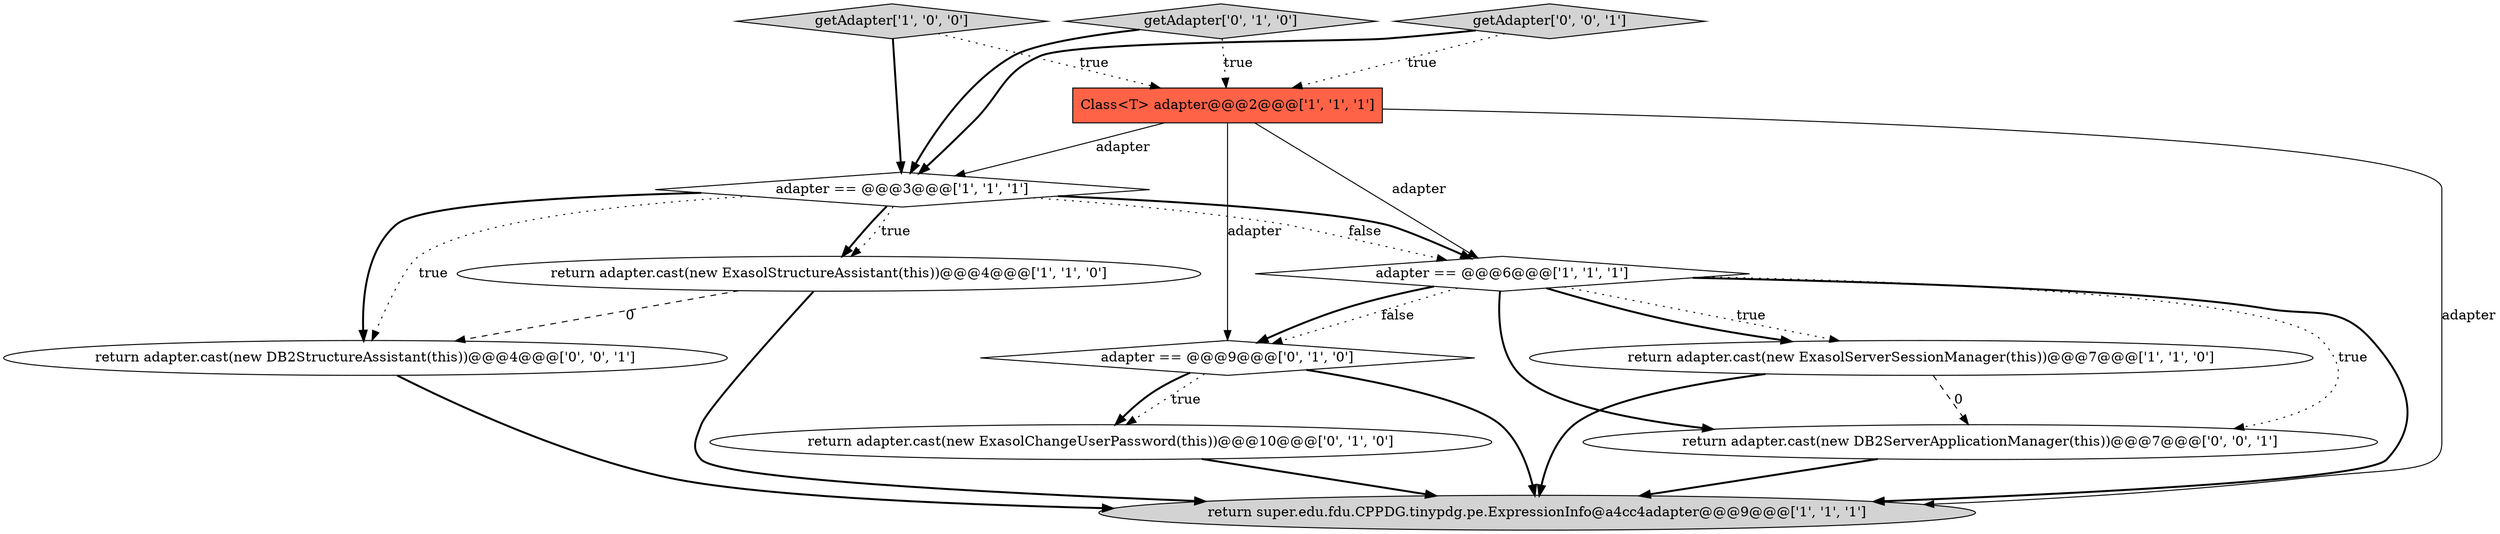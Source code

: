 digraph {
3 [style = filled, label = "Class<T> adapter@@@2@@@['1', '1', '1']", fillcolor = tomato, shape = box image = "AAA0AAABBB1BBB"];
1 [style = filled, label = "return adapter.cast(new ExasolServerSessionManager(this))@@@7@@@['1', '1', '0']", fillcolor = white, shape = ellipse image = "AAA0AAABBB1BBB"];
12 [style = filled, label = "return adapter.cast(new DB2ServerApplicationManager(this))@@@7@@@['0', '0', '1']", fillcolor = white, shape = ellipse image = "AAA0AAABBB3BBB"];
4 [style = filled, label = "adapter == @@@3@@@['1', '1', '1']", fillcolor = white, shape = diamond image = "AAA0AAABBB1BBB"];
11 [style = filled, label = "return adapter.cast(new DB2StructureAssistant(this))@@@4@@@['0', '0', '1']", fillcolor = white, shape = ellipse image = "AAA0AAABBB3BBB"];
10 [style = filled, label = "getAdapter['0', '0', '1']", fillcolor = lightgray, shape = diamond image = "AAA0AAABBB3BBB"];
0 [style = filled, label = "return super.edu.fdu.CPPDG.tinypdg.pe.ExpressionInfo@a4cc4adapter@@@9@@@['1', '1', '1']", fillcolor = lightgray, shape = ellipse image = "AAA0AAABBB1BBB"];
9 [style = filled, label = "getAdapter['0', '1', '0']", fillcolor = lightgray, shape = diamond image = "AAA0AAABBB2BBB"];
2 [style = filled, label = "adapter == @@@6@@@['1', '1', '1']", fillcolor = white, shape = diamond image = "AAA0AAABBB1BBB"];
7 [style = filled, label = "return adapter.cast(new ExasolChangeUserPassword(this))@@@10@@@['0', '1', '0']", fillcolor = white, shape = ellipse image = "AAA1AAABBB2BBB"];
8 [style = filled, label = "adapter == @@@9@@@['0', '1', '0']", fillcolor = white, shape = diamond image = "AAA1AAABBB2BBB"];
5 [style = filled, label = "return adapter.cast(new ExasolStructureAssistant(this))@@@4@@@['1', '1', '0']", fillcolor = white, shape = ellipse image = "AAA0AAABBB1BBB"];
6 [style = filled, label = "getAdapter['1', '0', '0']", fillcolor = lightgray, shape = diamond image = "AAA0AAABBB1BBB"];
12->0 [style = bold, label=""];
10->3 [style = dotted, label="true"];
6->4 [style = bold, label=""];
9->4 [style = bold, label=""];
8->0 [style = bold, label=""];
4->2 [style = dotted, label="false"];
11->0 [style = bold, label=""];
4->11 [style = bold, label=""];
4->5 [style = bold, label=""];
2->8 [style = dotted, label="false"];
4->11 [style = dotted, label="true"];
8->7 [style = dotted, label="true"];
3->0 [style = solid, label="adapter"];
5->11 [style = dashed, label="0"];
4->2 [style = bold, label=""];
2->8 [style = bold, label=""];
3->2 [style = solid, label="adapter"];
2->1 [style = dotted, label="true"];
5->0 [style = bold, label=""];
10->4 [style = bold, label=""];
2->1 [style = bold, label=""];
7->0 [style = bold, label=""];
2->12 [style = dotted, label="true"];
6->3 [style = dotted, label="true"];
1->12 [style = dashed, label="0"];
4->5 [style = dotted, label="true"];
8->7 [style = bold, label=""];
9->3 [style = dotted, label="true"];
2->0 [style = bold, label=""];
3->4 [style = solid, label="adapter"];
3->8 [style = solid, label="adapter"];
2->12 [style = bold, label=""];
1->0 [style = bold, label=""];
}
